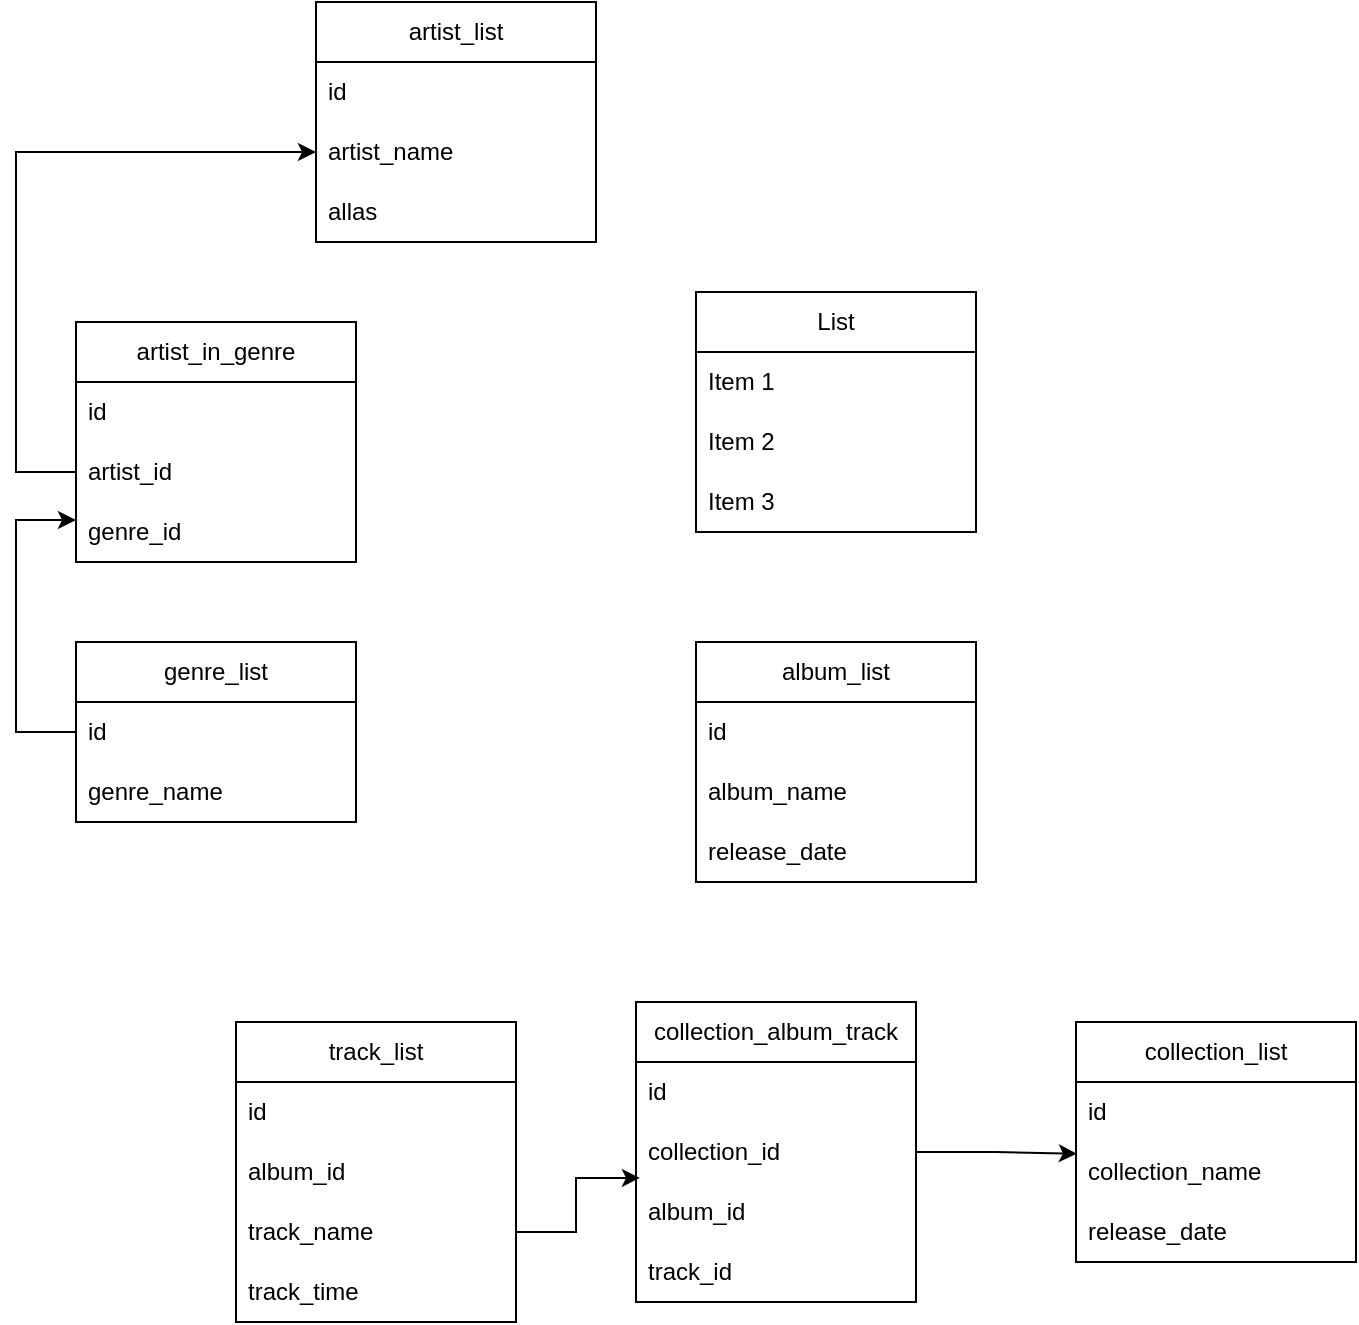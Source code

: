 <mxfile version="20.8.23" type="github">
  <diagram name="Страница 1" id="WpCl7-tH2tjQZboT-iJE">
    <mxGraphModel dx="1434" dy="764" grid="1" gridSize="10" guides="1" tooltips="1" connect="1" arrows="1" fold="1" page="1" pageScale="1" pageWidth="827" pageHeight="1169" math="0" shadow="0">
      <root>
        <mxCell id="0" />
        <mxCell id="1" parent="0" />
        <mxCell id="cVMex-pxYAAOI_N5WYeg-2" value="artist_list" style="swimlane;fontStyle=0;childLayout=stackLayout;horizontal=1;startSize=30;horizontalStack=0;resizeParent=1;resizeParentMax=0;resizeLast=0;collapsible=1;marginBottom=0;whiteSpace=wrap;html=1;" vertex="1" parent="1">
          <mxGeometry x="200" y="40" width="140" height="120" as="geometry" />
        </mxCell>
        <mxCell id="cVMex-pxYAAOI_N5WYeg-3" value="id" style="text;strokeColor=none;fillColor=none;align=left;verticalAlign=middle;spacingLeft=4;spacingRight=4;overflow=hidden;points=[[0,0.5],[1,0.5]];portConstraint=eastwest;rotatable=0;whiteSpace=wrap;html=1;" vertex="1" parent="cVMex-pxYAAOI_N5WYeg-2">
          <mxGeometry y="30" width="140" height="30" as="geometry" />
        </mxCell>
        <mxCell id="cVMex-pxYAAOI_N5WYeg-4" value="artist_name" style="text;strokeColor=none;fillColor=none;align=left;verticalAlign=middle;spacingLeft=4;spacingRight=4;overflow=hidden;points=[[0,0.5],[1,0.5]];portConstraint=eastwest;rotatable=0;whiteSpace=wrap;html=1;" vertex="1" parent="cVMex-pxYAAOI_N5WYeg-2">
          <mxGeometry y="60" width="140" height="30" as="geometry" />
        </mxCell>
        <mxCell id="cVMex-pxYAAOI_N5WYeg-5" value="allas" style="text;strokeColor=none;fillColor=none;align=left;verticalAlign=middle;spacingLeft=4;spacingRight=4;overflow=hidden;points=[[0,0.5],[1,0.5]];portConstraint=eastwest;rotatable=0;whiteSpace=wrap;html=1;" vertex="1" parent="cVMex-pxYAAOI_N5WYeg-2">
          <mxGeometry y="90" width="140" height="30" as="geometry" />
        </mxCell>
        <mxCell id="cVMex-pxYAAOI_N5WYeg-6" value="artist_in_genre" style="swimlane;fontStyle=0;childLayout=stackLayout;horizontal=1;startSize=30;horizontalStack=0;resizeParent=1;resizeParentMax=0;resizeLast=0;collapsible=1;marginBottom=0;whiteSpace=wrap;html=1;" vertex="1" parent="1">
          <mxGeometry x="80" y="200" width="140" height="120" as="geometry" />
        </mxCell>
        <mxCell id="cVMex-pxYAAOI_N5WYeg-7" value="id" style="text;strokeColor=none;fillColor=none;align=left;verticalAlign=middle;spacingLeft=4;spacingRight=4;overflow=hidden;points=[[0,0.5],[1,0.5]];portConstraint=eastwest;rotatable=0;whiteSpace=wrap;html=1;" vertex="1" parent="cVMex-pxYAAOI_N5WYeg-6">
          <mxGeometry y="30" width="140" height="30" as="geometry" />
        </mxCell>
        <mxCell id="cVMex-pxYAAOI_N5WYeg-8" value="artist_id" style="text;strokeColor=none;fillColor=none;align=left;verticalAlign=middle;spacingLeft=4;spacingRight=4;overflow=hidden;points=[[0,0.5],[1,0.5]];portConstraint=eastwest;rotatable=0;whiteSpace=wrap;html=1;" vertex="1" parent="cVMex-pxYAAOI_N5WYeg-6">
          <mxGeometry y="60" width="140" height="30" as="geometry" />
        </mxCell>
        <mxCell id="cVMex-pxYAAOI_N5WYeg-9" value="genre_id" style="text;strokeColor=none;fillColor=none;align=left;verticalAlign=middle;spacingLeft=4;spacingRight=4;overflow=hidden;points=[[0,0.5],[1,0.5]];portConstraint=eastwest;rotatable=0;whiteSpace=wrap;html=1;" vertex="1" parent="cVMex-pxYAAOI_N5WYeg-6">
          <mxGeometry y="90" width="140" height="30" as="geometry" />
        </mxCell>
        <mxCell id="cVMex-pxYAAOI_N5WYeg-11" style="edgeStyle=orthogonalEdgeStyle;rounded=0;orthogonalLoop=1;jettySize=auto;html=1;entryX=0;entryY=0.5;entryDx=0;entryDy=0;" edge="1" parent="1" source="cVMex-pxYAAOI_N5WYeg-8" target="cVMex-pxYAAOI_N5WYeg-4">
          <mxGeometry relative="1" as="geometry">
            <Array as="points">
              <mxPoint x="50" y="275" />
              <mxPoint x="50" y="115" />
            </Array>
          </mxGeometry>
        </mxCell>
        <mxCell id="cVMex-pxYAAOI_N5WYeg-12" value="genre_list" style="swimlane;fontStyle=0;childLayout=stackLayout;horizontal=1;startSize=30;horizontalStack=0;resizeParent=1;resizeParentMax=0;resizeLast=0;collapsible=1;marginBottom=0;whiteSpace=wrap;html=1;" vertex="1" parent="1">
          <mxGeometry x="80" y="360" width="140" height="90" as="geometry" />
        </mxCell>
        <mxCell id="cVMex-pxYAAOI_N5WYeg-13" value="id" style="text;strokeColor=none;fillColor=none;align=left;verticalAlign=middle;spacingLeft=4;spacingRight=4;overflow=hidden;points=[[0,0.5],[1,0.5]];portConstraint=eastwest;rotatable=0;whiteSpace=wrap;html=1;" vertex="1" parent="cVMex-pxYAAOI_N5WYeg-12">
          <mxGeometry y="30" width="140" height="30" as="geometry" />
        </mxCell>
        <mxCell id="cVMex-pxYAAOI_N5WYeg-14" value="genre_name" style="text;strokeColor=none;fillColor=none;align=left;verticalAlign=middle;spacingLeft=4;spacingRight=4;overflow=hidden;points=[[0,0.5],[1,0.5]];portConstraint=eastwest;rotatable=0;whiteSpace=wrap;html=1;" vertex="1" parent="cVMex-pxYAAOI_N5WYeg-12">
          <mxGeometry y="60" width="140" height="30" as="geometry" />
        </mxCell>
        <mxCell id="cVMex-pxYAAOI_N5WYeg-16" style="edgeStyle=orthogonalEdgeStyle;rounded=0;orthogonalLoop=1;jettySize=auto;html=1;entryX=0;entryY=0.3;entryDx=0;entryDy=0;entryPerimeter=0;" edge="1" parent="1" source="cVMex-pxYAAOI_N5WYeg-13" target="cVMex-pxYAAOI_N5WYeg-9">
          <mxGeometry relative="1" as="geometry">
            <mxPoint x="40" y="300" as="targetPoint" />
            <Array as="points">
              <mxPoint x="50" y="405" />
              <mxPoint x="50" y="299" />
            </Array>
          </mxGeometry>
        </mxCell>
        <mxCell id="cVMex-pxYAAOI_N5WYeg-18" value="track_list" style="swimlane;fontStyle=0;childLayout=stackLayout;horizontal=1;startSize=30;horizontalStack=0;resizeParent=1;resizeParentMax=0;resizeLast=0;collapsible=1;marginBottom=0;whiteSpace=wrap;html=1;" vertex="1" parent="1">
          <mxGeometry x="160" y="550" width="140" height="150" as="geometry" />
        </mxCell>
        <mxCell id="cVMex-pxYAAOI_N5WYeg-19" value="id" style="text;strokeColor=none;fillColor=none;align=left;verticalAlign=middle;spacingLeft=4;spacingRight=4;overflow=hidden;points=[[0,0.5],[1,0.5]];portConstraint=eastwest;rotatable=0;whiteSpace=wrap;html=1;" vertex="1" parent="cVMex-pxYAAOI_N5WYeg-18">
          <mxGeometry y="30" width="140" height="30" as="geometry" />
        </mxCell>
        <mxCell id="cVMex-pxYAAOI_N5WYeg-20" value="album_id" style="text;strokeColor=none;fillColor=none;align=left;verticalAlign=middle;spacingLeft=4;spacingRight=4;overflow=hidden;points=[[0,0.5],[1,0.5]];portConstraint=eastwest;rotatable=0;whiteSpace=wrap;html=1;" vertex="1" parent="cVMex-pxYAAOI_N5WYeg-18">
          <mxGeometry y="60" width="140" height="30" as="geometry" />
        </mxCell>
        <mxCell id="cVMex-pxYAAOI_N5WYeg-21" value="track_name" style="text;strokeColor=none;fillColor=none;align=left;verticalAlign=middle;spacingLeft=4;spacingRight=4;overflow=hidden;points=[[0,0.5],[1,0.5]];portConstraint=eastwest;rotatable=0;whiteSpace=wrap;html=1;" vertex="1" parent="cVMex-pxYAAOI_N5WYeg-18">
          <mxGeometry y="90" width="140" height="30" as="geometry" />
        </mxCell>
        <mxCell id="cVMex-pxYAAOI_N5WYeg-22" value="track_time" style="text;strokeColor=none;fillColor=none;align=left;verticalAlign=middle;spacingLeft=4;spacingRight=4;overflow=hidden;points=[[0,0.5],[1,0.5]];portConstraint=eastwest;rotatable=0;whiteSpace=wrap;html=1;" vertex="1" parent="cVMex-pxYAAOI_N5WYeg-18">
          <mxGeometry y="120" width="140" height="30" as="geometry" />
        </mxCell>
        <mxCell id="cVMex-pxYAAOI_N5WYeg-23" value="collection_album_track" style="swimlane;fontStyle=0;childLayout=stackLayout;horizontal=1;startSize=30;horizontalStack=0;resizeParent=1;resizeParentMax=0;resizeLast=0;collapsible=1;marginBottom=0;whiteSpace=wrap;html=1;" vertex="1" parent="1">
          <mxGeometry x="360" y="540" width="140" height="150" as="geometry" />
        </mxCell>
        <mxCell id="cVMex-pxYAAOI_N5WYeg-24" value="id" style="text;strokeColor=none;fillColor=none;align=left;verticalAlign=middle;spacingLeft=4;spacingRight=4;overflow=hidden;points=[[0,0.5],[1,0.5]];portConstraint=eastwest;rotatable=0;whiteSpace=wrap;html=1;" vertex="1" parent="cVMex-pxYAAOI_N5WYeg-23">
          <mxGeometry y="30" width="140" height="30" as="geometry" />
        </mxCell>
        <mxCell id="cVMex-pxYAAOI_N5WYeg-25" value="collection_id" style="text;strokeColor=none;fillColor=none;align=left;verticalAlign=middle;spacingLeft=4;spacingRight=4;overflow=hidden;points=[[0,0.5],[1,0.5]];portConstraint=eastwest;rotatable=0;whiteSpace=wrap;html=1;" vertex="1" parent="cVMex-pxYAAOI_N5WYeg-23">
          <mxGeometry y="60" width="140" height="30" as="geometry" />
        </mxCell>
        <mxCell id="cVMex-pxYAAOI_N5WYeg-26" value="album_id" style="text;strokeColor=none;fillColor=none;align=left;verticalAlign=middle;spacingLeft=4;spacingRight=4;overflow=hidden;points=[[0,0.5],[1,0.5]];portConstraint=eastwest;rotatable=0;whiteSpace=wrap;html=1;" vertex="1" parent="cVMex-pxYAAOI_N5WYeg-23">
          <mxGeometry y="90" width="140" height="30" as="geometry" />
        </mxCell>
        <mxCell id="cVMex-pxYAAOI_N5WYeg-27" value="track_id" style="text;strokeColor=none;fillColor=none;align=left;verticalAlign=middle;spacingLeft=4;spacingRight=4;overflow=hidden;points=[[0,0.5],[1,0.5]];portConstraint=eastwest;rotatable=0;whiteSpace=wrap;html=1;" vertex="1" parent="cVMex-pxYAAOI_N5WYeg-23">
          <mxGeometry y="120" width="140" height="30" as="geometry" />
        </mxCell>
        <mxCell id="cVMex-pxYAAOI_N5WYeg-28" style="edgeStyle=orthogonalEdgeStyle;rounded=0;orthogonalLoop=1;jettySize=auto;html=1;entryX=0.014;entryY=-0.067;entryDx=0;entryDy=0;entryPerimeter=0;" edge="1" parent="1" source="cVMex-pxYAAOI_N5WYeg-21" target="cVMex-pxYAAOI_N5WYeg-26">
          <mxGeometry relative="1" as="geometry" />
        </mxCell>
        <mxCell id="cVMex-pxYAAOI_N5WYeg-29" value="collection_list" style="swimlane;fontStyle=0;childLayout=stackLayout;horizontal=1;startSize=30;horizontalStack=0;resizeParent=1;resizeParentMax=0;resizeLast=0;collapsible=1;marginBottom=0;whiteSpace=wrap;html=1;" vertex="1" parent="1">
          <mxGeometry x="580" y="550" width="140" height="120" as="geometry" />
        </mxCell>
        <mxCell id="cVMex-pxYAAOI_N5WYeg-30" value="id" style="text;strokeColor=none;fillColor=none;align=left;verticalAlign=middle;spacingLeft=4;spacingRight=4;overflow=hidden;points=[[0,0.5],[1,0.5]];portConstraint=eastwest;rotatable=0;whiteSpace=wrap;html=1;" vertex="1" parent="cVMex-pxYAAOI_N5WYeg-29">
          <mxGeometry y="30" width="140" height="30" as="geometry" />
        </mxCell>
        <mxCell id="cVMex-pxYAAOI_N5WYeg-31" value="collection_name" style="text;strokeColor=none;fillColor=none;align=left;verticalAlign=middle;spacingLeft=4;spacingRight=4;overflow=hidden;points=[[0,0.5],[1,0.5]];portConstraint=eastwest;rotatable=0;whiteSpace=wrap;html=1;" vertex="1" parent="cVMex-pxYAAOI_N5WYeg-29">
          <mxGeometry y="60" width="140" height="30" as="geometry" />
        </mxCell>
        <mxCell id="cVMex-pxYAAOI_N5WYeg-32" value="release_date" style="text;strokeColor=none;fillColor=none;align=left;verticalAlign=middle;spacingLeft=4;spacingRight=4;overflow=hidden;points=[[0,0.5],[1,0.5]];portConstraint=eastwest;rotatable=0;whiteSpace=wrap;html=1;" vertex="1" parent="cVMex-pxYAAOI_N5WYeg-29">
          <mxGeometry y="90" width="140" height="30" as="geometry" />
        </mxCell>
        <mxCell id="cVMex-pxYAAOI_N5WYeg-34" style="edgeStyle=orthogonalEdgeStyle;rounded=0;orthogonalLoop=1;jettySize=auto;html=1;exitX=1;exitY=0.5;exitDx=0;exitDy=0;entryX=0.003;entryY=0.195;entryDx=0;entryDy=0;entryPerimeter=0;" edge="1" parent="1" source="cVMex-pxYAAOI_N5WYeg-25" target="cVMex-pxYAAOI_N5WYeg-31">
          <mxGeometry relative="1" as="geometry" />
        </mxCell>
        <mxCell id="cVMex-pxYAAOI_N5WYeg-35" value="album_list" style="swimlane;fontStyle=0;childLayout=stackLayout;horizontal=1;startSize=30;horizontalStack=0;resizeParent=1;resizeParentMax=0;resizeLast=0;collapsible=1;marginBottom=0;whiteSpace=wrap;html=1;" vertex="1" parent="1">
          <mxGeometry x="390" y="360" width="140" height="120" as="geometry" />
        </mxCell>
        <mxCell id="cVMex-pxYAAOI_N5WYeg-36" value="id" style="text;strokeColor=none;fillColor=none;align=left;verticalAlign=middle;spacingLeft=4;spacingRight=4;overflow=hidden;points=[[0,0.5],[1,0.5]];portConstraint=eastwest;rotatable=0;whiteSpace=wrap;html=1;" vertex="1" parent="cVMex-pxYAAOI_N5WYeg-35">
          <mxGeometry y="30" width="140" height="30" as="geometry" />
        </mxCell>
        <mxCell id="cVMex-pxYAAOI_N5WYeg-37" value="album_name" style="text;strokeColor=none;fillColor=none;align=left;verticalAlign=middle;spacingLeft=4;spacingRight=4;overflow=hidden;points=[[0,0.5],[1,0.5]];portConstraint=eastwest;rotatable=0;whiteSpace=wrap;html=1;" vertex="1" parent="cVMex-pxYAAOI_N5WYeg-35">
          <mxGeometry y="60" width="140" height="30" as="geometry" />
        </mxCell>
        <mxCell id="cVMex-pxYAAOI_N5WYeg-38" value="release_date" style="text;strokeColor=none;fillColor=none;align=left;verticalAlign=middle;spacingLeft=4;spacingRight=4;overflow=hidden;points=[[0,0.5],[1,0.5]];portConstraint=eastwest;rotatable=0;whiteSpace=wrap;html=1;" vertex="1" parent="cVMex-pxYAAOI_N5WYeg-35">
          <mxGeometry y="90" width="140" height="30" as="geometry" />
        </mxCell>
        <mxCell id="cVMex-pxYAAOI_N5WYeg-39" value="List" style="swimlane;fontStyle=0;childLayout=stackLayout;horizontal=1;startSize=30;horizontalStack=0;resizeParent=1;resizeParentMax=0;resizeLast=0;collapsible=1;marginBottom=0;whiteSpace=wrap;html=1;" vertex="1" parent="1">
          <mxGeometry x="390" y="185" width="140" height="120" as="geometry" />
        </mxCell>
        <mxCell id="cVMex-pxYAAOI_N5WYeg-40" value="Item 1" style="text;strokeColor=none;fillColor=none;align=left;verticalAlign=middle;spacingLeft=4;spacingRight=4;overflow=hidden;points=[[0,0.5],[1,0.5]];portConstraint=eastwest;rotatable=0;whiteSpace=wrap;html=1;" vertex="1" parent="cVMex-pxYAAOI_N5WYeg-39">
          <mxGeometry y="30" width="140" height="30" as="geometry" />
        </mxCell>
        <mxCell id="cVMex-pxYAAOI_N5WYeg-41" value="Item 2" style="text;strokeColor=none;fillColor=none;align=left;verticalAlign=middle;spacingLeft=4;spacingRight=4;overflow=hidden;points=[[0,0.5],[1,0.5]];portConstraint=eastwest;rotatable=0;whiteSpace=wrap;html=1;" vertex="1" parent="cVMex-pxYAAOI_N5WYeg-39">
          <mxGeometry y="60" width="140" height="30" as="geometry" />
        </mxCell>
        <mxCell id="cVMex-pxYAAOI_N5WYeg-42" value="Item 3" style="text;strokeColor=none;fillColor=none;align=left;verticalAlign=middle;spacingLeft=4;spacingRight=4;overflow=hidden;points=[[0,0.5],[1,0.5]];portConstraint=eastwest;rotatable=0;whiteSpace=wrap;html=1;" vertex="1" parent="cVMex-pxYAAOI_N5WYeg-39">
          <mxGeometry y="90" width="140" height="30" as="geometry" />
        </mxCell>
      </root>
    </mxGraphModel>
  </diagram>
</mxfile>
